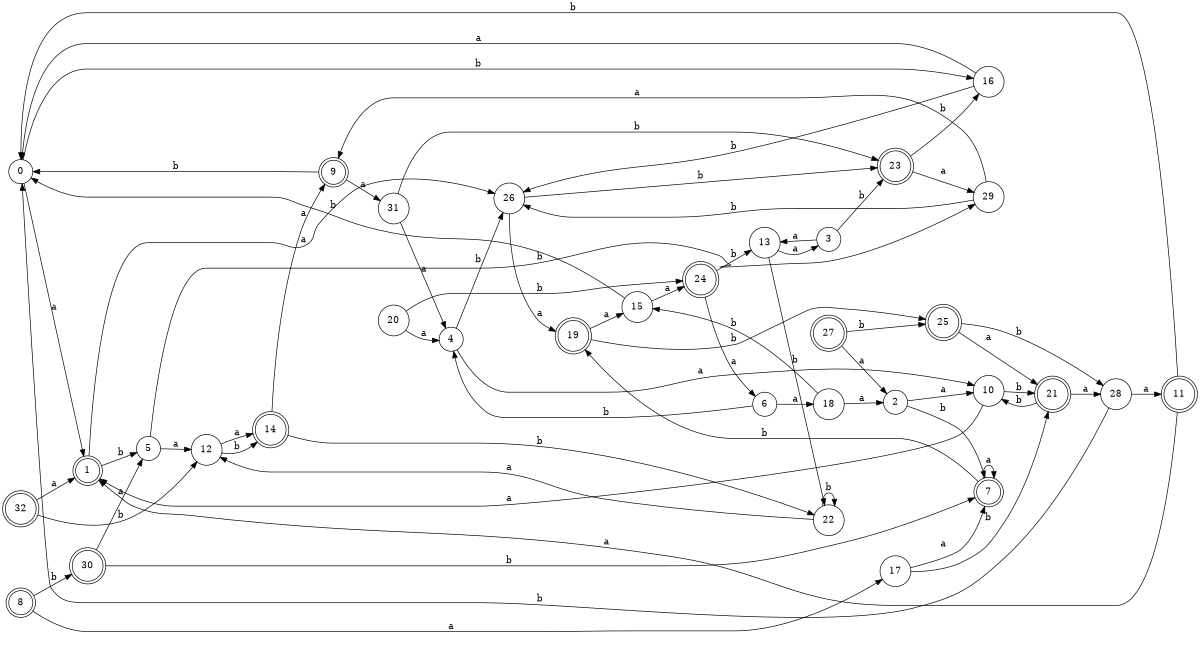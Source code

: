 digraph n27_9 {
__start0 [label="" shape="none"];

rankdir=LR;
size="8,5";

s0 [style="filled", color="black", fillcolor="white" shape="circle", label="0"];
s1 [style="rounded,filled", color="black", fillcolor="white" shape="doublecircle", label="1"];
s2 [style="filled", color="black", fillcolor="white" shape="circle", label="2"];
s3 [style="filled", color="black", fillcolor="white" shape="circle", label="3"];
s4 [style="filled", color="black", fillcolor="white" shape="circle", label="4"];
s5 [style="filled", color="black", fillcolor="white" shape="circle", label="5"];
s6 [style="filled", color="black", fillcolor="white" shape="circle", label="6"];
s7 [style="rounded,filled", color="black", fillcolor="white" shape="doublecircle", label="7"];
s8 [style="rounded,filled", color="black", fillcolor="white" shape="doublecircle", label="8"];
s9 [style="rounded,filled", color="black", fillcolor="white" shape="doublecircle", label="9"];
s10 [style="filled", color="black", fillcolor="white" shape="circle", label="10"];
s11 [style="rounded,filled", color="black", fillcolor="white" shape="doublecircle", label="11"];
s12 [style="filled", color="black", fillcolor="white" shape="circle", label="12"];
s13 [style="filled", color="black", fillcolor="white" shape="circle", label="13"];
s14 [style="rounded,filled", color="black", fillcolor="white" shape="doublecircle", label="14"];
s15 [style="filled", color="black", fillcolor="white" shape="circle", label="15"];
s16 [style="filled", color="black", fillcolor="white" shape="circle", label="16"];
s17 [style="filled", color="black", fillcolor="white" shape="circle", label="17"];
s18 [style="filled", color="black", fillcolor="white" shape="circle", label="18"];
s19 [style="rounded,filled", color="black", fillcolor="white" shape="doublecircle", label="19"];
s20 [style="filled", color="black", fillcolor="white" shape="circle", label="20"];
s21 [style="rounded,filled", color="black", fillcolor="white" shape="doublecircle", label="21"];
s22 [style="filled", color="black", fillcolor="white" shape="circle", label="22"];
s23 [style="rounded,filled", color="black", fillcolor="white" shape="doublecircle", label="23"];
s24 [style="rounded,filled", color="black", fillcolor="white" shape="doublecircle", label="24"];
s25 [style="rounded,filled", color="black", fillcolor="white" shape="doublecircle", label="25"];
s26 [style="filled", color="black", fillcolor="white" shape="circle", label="26"];
s27 [style="rounded,filled", color="black", fillcolor="white" shape="doublecircle", label="27"];
s28 [style="filled", color="black", fillcolor="white" shape="circle", label="28"];
s29 [style="filled", color="black", fillcolor="white" shape="circle", label="29"];
s30 [style="rounded,filled", color="black", fillcolor="white" shape="doublecircle", label="30"];
s31 [style="filled", color="black", fillcolor="white" shape="circle", label="31"];
s32 [style="rounded,filled", color="black", fillcolor="white" shape="doublecircle", label="32"];
s0 -> s1 [label="a"];
s0 -> s16 [label="b"];
s1 -> s26 [label="a"];
s1 -> s5 [label="b"];
s2 -> s10 [label="a"];
s2 -> s7 [label="b"];
s3 -> s13 [label="a"];
s3 -> s23 [label="b"];
s4 -> s10 [label="a"];
s4 -> s26 [label="b"];
s5 -> s12 [label="a"];
s5 -> s29 [label="b"];
s6 -> s18 [label="a"];
s6 -> s4 [label="b"];
s7 -> s7 [label="a"];
s7 -> s19 [label="b"];
s8 -> s17 [label="a"];
s8 -> s30 [label="b"];
s9 -> s31 [label="a"];
s9 -> s0 [label="b"];
s10 -> s1 [label="a"];
s10 -> s21 [label="b"];
s11 -> s1 [label="a"];
s11 -> s0 [label="b"];
s12 -> s14 [label="a"];
s12 -> s14 [label="b"];
s13 -> s3 [label="a"];
s13 -> s22 [label="b"];
s14 -> s9 [label="a"];
s14 -> s22 [label="b"];
s15 -> s24 [label="a"];
s15 -> s0 [label="b"];
s16 -> s0 [label="a"];
s16 -> s26 [label="b"];
s17 -> s7 [label="a"];
s17 -> s21 [label="b"];
s18 -> s2 [label="a"];
s18 -> s15 [label="b"];
s19 -> s15 [label="a"];
s19 -> s25 [label="b"];
s20 -> s4 [label="a"];
s20 -> s24 [label="b"];
s21 -> s28 [label="a"];
s21 -> s10 [label="b"];
s22 -> s12 [label="a"];
s22 -> s22 [label="b"];
s23 -> s29 [label="a"];
s23 -> s16 [label="b"];
s24 -> s6 [label="a"];
s24 -> s13 [label="b"];
s25 -> s21 [label="a"];
s25 -> s28 [label="b"];
s26 -> s19 [label="a"];
s26 -> s23 [label="b"];
s27 -> s2 [label="a"];
s27 -> s25 [label="b"];
s28 -> s11 [label="a"];
s28 -> s0 [label="b"];
s29 -> s9 [label="a"];
s29 -> s26 [label="b"];
s30 -> s5 [label="a"];
s30 -> s7 [label="b"];
s31 -> s4 [label="a"];
s31 -> s23 [label="b"];
s32 -> s1 [label="a"];
s32 -> s12 [label="b"];

}